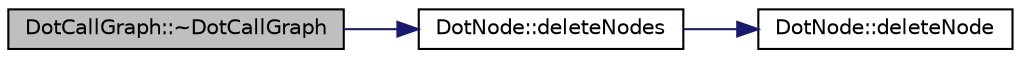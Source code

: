 digraph "DotCallGraph::~DotCallGraph"
{
 // LATEX_PDF_SIZE
  edge [fontname="Helvetica",fontsize="10",labelfontname="Helvetica",labelfontsize="10"];
  node [fontname="Helvetica",fontsize="10",shape=record];
  rankdir="LR";
  Node1 [label="DotCallGraph::~DotCallGraph",height=0.2,width=0.4,color="black", fillcolor="grey75", style="filled", fontcolor="black",tooltip=" "];
  Node1 -> Node2 [color="midnightblue",fontsize="10",style="solid",fontname="Helvetica"];
  Node2 [label="DotNode::deleteNodes",height=0.2,width=0.4,color="black", fillcolor="white", style="filled",URL="$classDotNode.html#a748649462fd72baa804eccd77fcfa612",tooltip=" "];
  Node2 -> Node3 [color="midnightblue",fontsize="10",style="solid",fontname="Helvetica"];
  Node3 [label="DotNode::deleteNode",height=0.2,width=0.4,color="black", fillcolor="white", style="filled",URL="$classDotNode.html#ae2c044edad92d6008b036ae6c1f97551",tooltip=" "];
}
